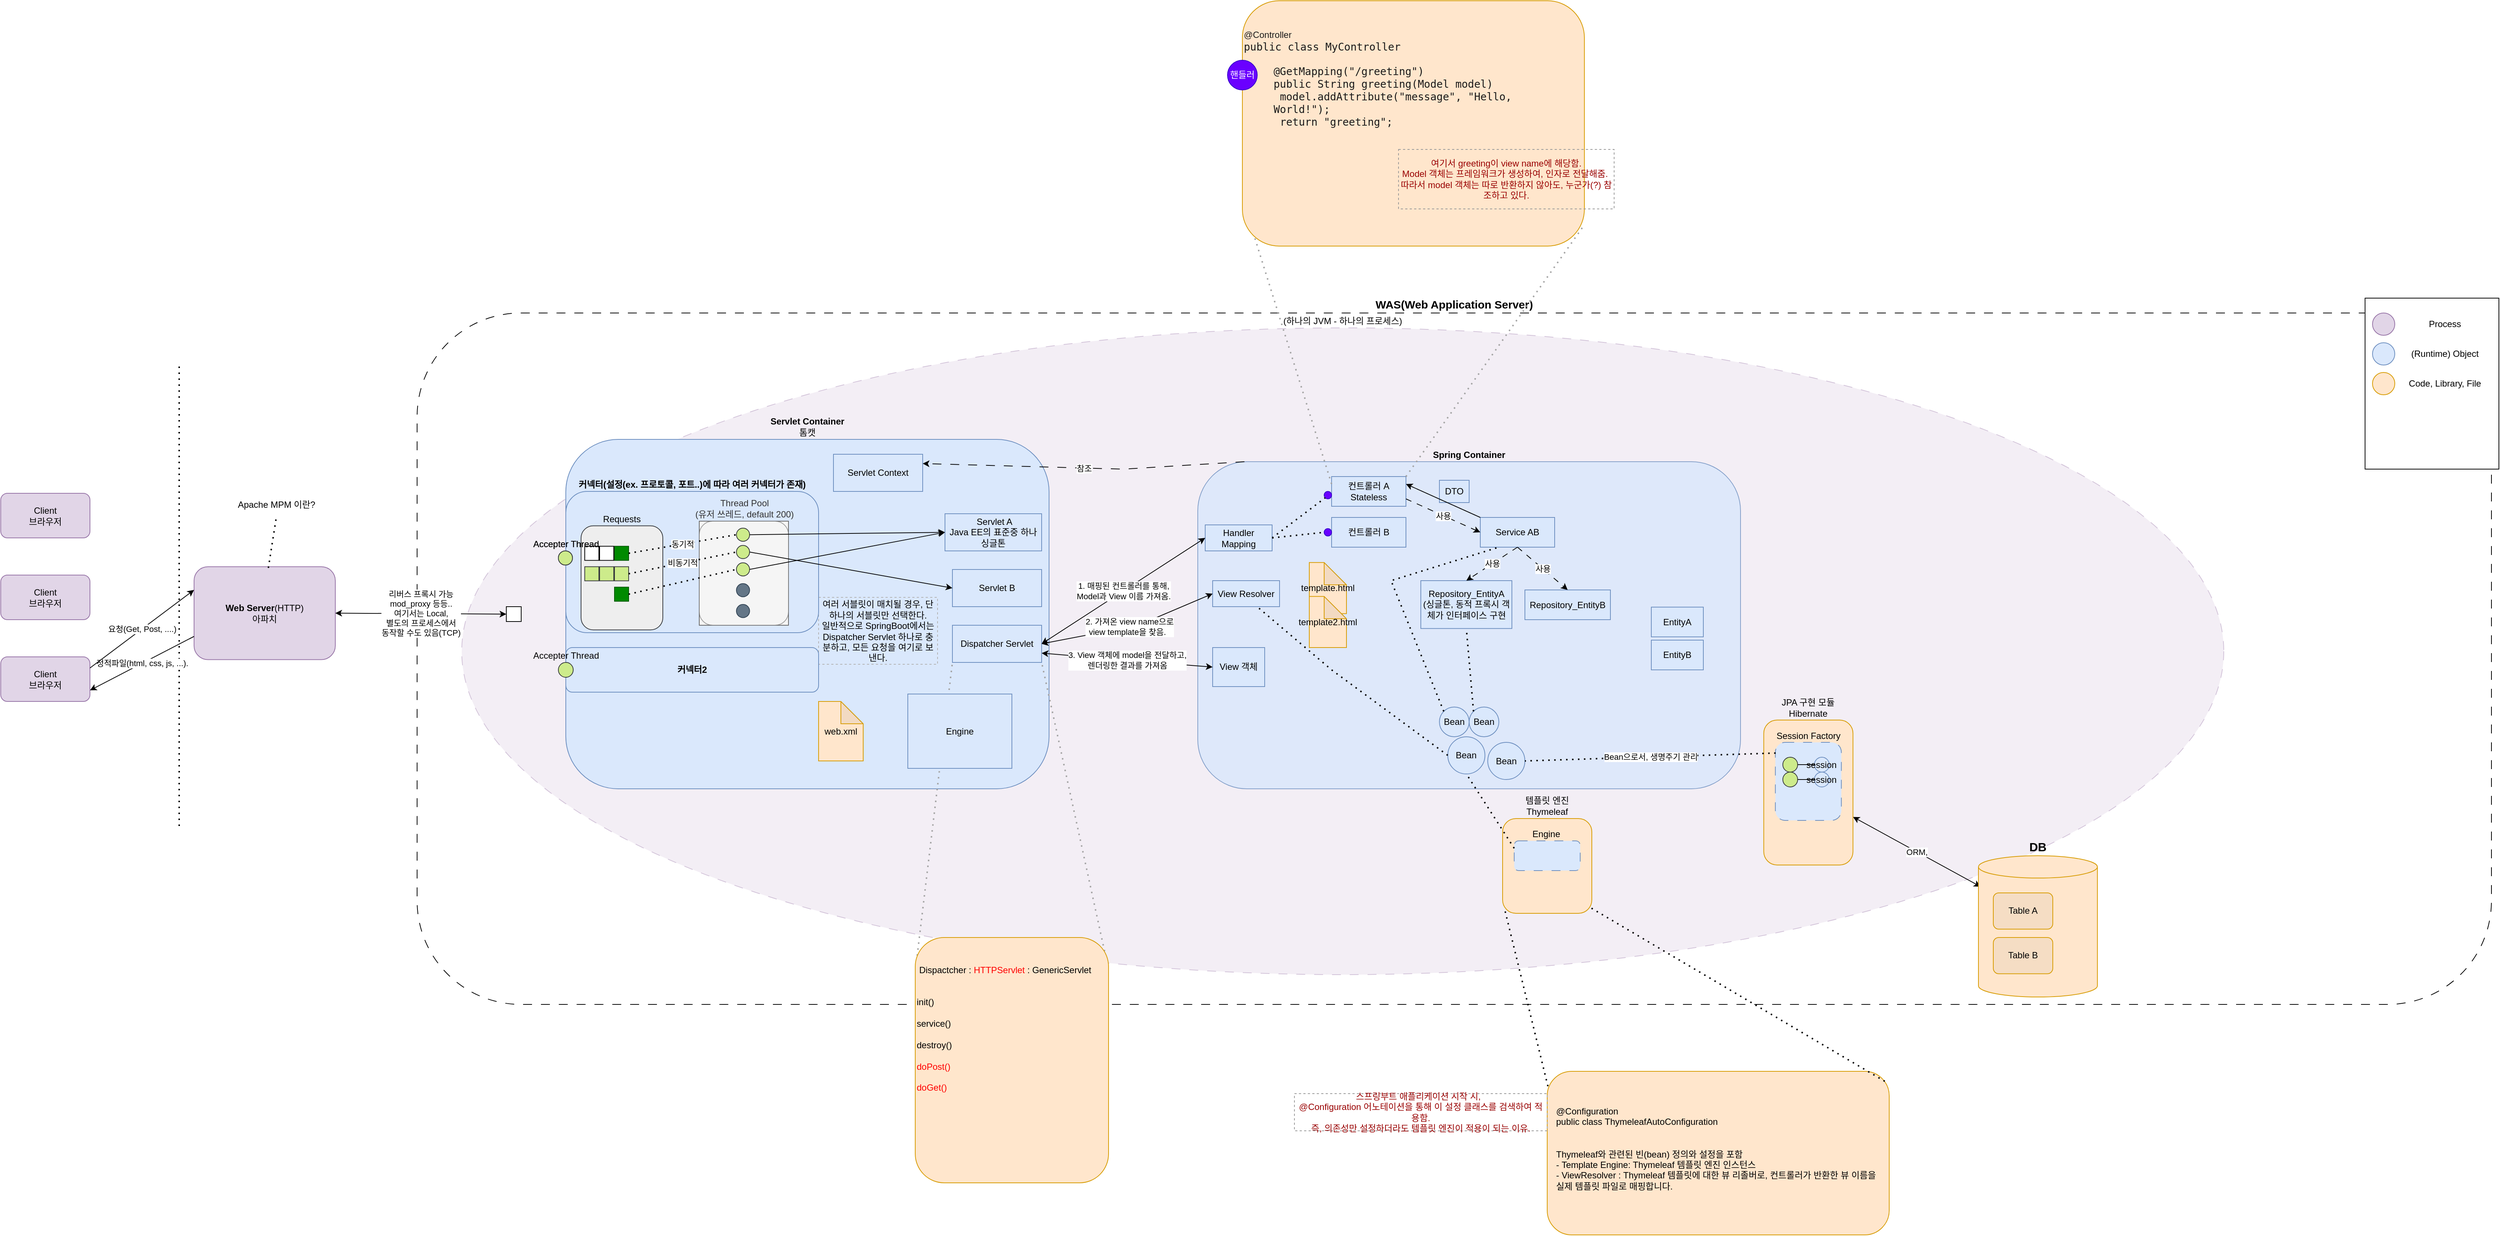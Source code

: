 <mxfile version="21.2.1" type="device">
  <diagram name="페이지-1" id="_ptc0Xfxyd8aRTRUFgxa">
    <mxGraphModel dx="2218" dy="1628" grid="1" gridSize="10" guides="1" tooltips="1" connect="1" arrows="1" fold="1" page="0" pageScale="1" pageWidth="827" pageHeight="1169" math="0" shadow="0">
      <root>
        <mxCell id="0" />
        <mxCell id="1" parent="0" />
        <mxCell id="2o2ikCS96blISOnsaz1u-7" value="WAS(Web Application Server)&lt;br&gt;" style="rounded=1;whiteSpace=wrap;html=1;labelPosition=center;verticalLabelPosition=top;align=center;verticalAlign=bottom;fontStyle=1;fontSize=15;dashed=1;dashPattern=12 12;fillColor=none;movable=0;resizable=0;rotatable=0;deletable=0;editable=0;locked=1;connectable=0;" parent="1" vertex="1">
          <mxGeometry x="80" y="-60" width="2790" height="930" as="geometry" />
        </mxCell>
        <mxCell id="2o2ikCS96blISOnsaz1u-25" value="(하나의 JVM - 하나의 프로세스)" style="ellipse;whiteSpace=wrap;html=1;fillColor=#e1d5e7;strokeColor=#9673a6;dashed=1;dashPattern=12 12;opacity=40;labelPosition=center;verticalLabelPosition=top;align=center;verticalAlign=bottom;movable=1;resizable=1;rotatable=1;deletable=1;editable=1;locked=0;connectable=1;" parent="1" vertex="1">
          <mxGeometry x="140" y="-40" width="2370" height="870" as="geometry" />
        </mxCell>
        <mxCell id="2o2ikCS96blISOnsaz1u-1" value="&lt;b&gt;Web Server&lt;/b&gt;(HTTP)&lt;br&gt;아파치&lt;br&gt;" style="rounded=1;whiteSpace=wrap;html=1;fillColor=#e1d5e7;strokeColor=#9673a6;" parent="1" vertex="1">
          <mxGeometry x="-220" y="281.25" width="190" height="125" as="geometry" />
        </mxCell>
        <mxCell id="2o2ikCS96blISOnsaz1u-2" value="&lt;b&gt;Servlet Container&lt;br&gt;&lt;/b&gt;톰캣" style="rounded=1;whiteSpace=wrap;html=1;verticalAlign=bottom;labelPosition=center;verticalLabelPosition=top;align=center;fillColor=#dae8fc;strokeColor=#6c8ebf;" parent="1" vertex="1">
          <mxGeometry x="280" y="110" width="650" height="470" as="geometry" />
        </mxCell>
        <mxCell id="2o2ikCS96blISOnsaz1u-3" value="Client&lt;br&gt;브라우저" style="rounded=1;whiteSpace=wrap;html=1;fillColor=#e1d5e7;strokeColor=#9673a6;" parent="1" vertex="1">
          <mxGeometry x="-480" y="182.5" width="120" height="60" as="geometry" />
        </mxCell>
        <mxCell id="2o2ikCS96blISOnsaz1u-4" value="Client&lt;br&gt;브라우저" style="rounded=1;whiteSpace=wrap;html=1;fillColor=#e1d5e7;strokeColor=#9673a6;" parent="1" vertex="1">
          <mxGeometry x="-480" y="292.5" width="120" height="60" as="geometry" />
        </mxCell>
        <mxCell id="2o2ikCS96blISOnsaz1u-5" value="Client&lt;br&gt;브라우저" style="rounded=1;whiteSpace=wrap;html=1;fillColor=#e1d5e7;strokeColor=#9673a6;" parent="1" vertex="1">
          <mxGeometry x="-480" y="402.5" width="120" height="60" as="geometry" />
        </mxCell>
        <mxCell id="2o2ikCS96blISOnsaz1u-6" value="" style="endArrow=none;dashed=1;html=1;dashPattern=1 3;strokeWidth=2;rounded=0;" parent="1" edge="1">
          <mxGeometry width="50" height="50" relative="1" as="geometry">
            <mxPoint x="-240" y="630" as="sourcePoint" />
            <mxPoint x="-240" y="10" as="targetPoint" />
          </mxGeometry>
        </mxCell>
        <mxCell id="2o2ikCS96blISOnsaz1u-8" value="리버스 프록시 가능&lt;br&gt;mod_proxy 등등..&lt;br&gt;여기서는 Local, &lt;br&gt;별도의 프로세스에서 &lt;br&gt;동작할 수도 있음(TCP)" style="endArrow=classic;startArrow=classic;html=1;rounded=0;exitX=1;exitY=0.5;exitDx=0;exitDy=0;entryX=0.5;entryY=1;entryDx=0;entryDy=0;" parent="1" source="2o2ikCS96blISOnsaz1u-1" target="0yq-g5GW4wCfp6ru5UPP-42" edge="1">
          <mxGeometry width="50" height="50" relative="1" as="geometry">
            <mxPoint x="400" y="430" as="sourcePoint" />
            <mxPoint x="300" y="210" as="targetPoint" />
          </mxGeometry>
        </mxCell>
        <mxCell id="2o2ikCS96blISOnsaz1u-9" value="&lt;b&gt;Spring Container&lt;/b&gt;&lt;br&gt;" style="rounded=1;whiteSpace=wrap;html=1;verticalAlign=bottom;labelPosition=center;verticalLabelPosition=top;align=center;fillColor=#dae8fc;strokeColor=#6c8ebf;opacity=80;" parent="1" vertex="1">
          <mxGeometry x="1130" y="140" width="730" height="440" as="geometry" />
        </mxCell>
        <mxCell id="2o2ikCS96blISOnsaz1u-10" value="Dispatcher Servlet" style="rounded=0;whiteSpace=wrap;html=1;fillColor=#dae8fc;strokeColor=#6c8ebf;" parent="1" vertex="1">
          <mxGeometry x="800" y="360" width="120" height="50" as="geometry" />
        </mxCell>
        <mxCell id="2o2ikCS96blISOnsaz1u-11" value="Servlet B" style="rounded=0;whiteSpace=wrap;html=1;fillColor=#dae8fc;strokeColor=#6c8ebf;" parent="1" vertex="1">
          <mxGeometry x="800" y="285" width="120" height="50" as="geometry" />
        </mxCell>
        <mxCell id="2o2ikCS96blISOnsaz1u-12" value="&amp;nbsp;Servlet A&lt;br&gt;Java EE의 표준중 하나&lt;br&gt;싱글톤" style="rounded=0;whiteSpace=wrap;html=1;fillColor=#dae8fc;strokeColor=#6c8ebf;" parent="1" vertex="1">
          <mxGeometry x="790" y="210" width="130" height="50" as="geometry" />
        </mxCell>
        <mxCell id="2o2ikCS96blISOnsaz1u-15" value="Servlet Context" style="rounded=0;whiteSpace=wrap;html=1;fillColor=#dae8fc;strokeColor=#6c8ebf;" parent="1" vertex="1">
          <mxGeometry x="640" y="130" width="120" height="50" as="geometry" />
        </mxCell>
        <mxCell id="2o2ikCS96blISOnsaz1u-16" value="참조" style="endArrow=classic;html=1;rounded=0;entryX=1;entryY=0.25;entryDx=0;entryDy=0;dashed=1;dashPattern=12 12;exitX=0.086;exitY=0;exitDx=0;exitDy=0;exitPerimeter=0;" parent="1" source="2o2ikCS96blISOnsaz1u-9" target="2o2ikCS96blISOnsaz1u-15" edge="1">
          <mxGeometry width="50" height="50" relative="1" as="geometry">
            <mxPoint x="960" y="240" as="sourcePoint" />
            <mxPoint x="740" y="360" as="targetPoint" />
            <Array as="points">
              <mxPoint x="1030" y="150" />
            </Array>
          </mxGeometry>
        </mxCell>
        <mxCell id="2o2ikCS96blISOnsaz1u-17" value="web.xml" style="shape=note;whiteSpace=wrap;html=1;backgroundOutline=1;darkOpacity=0.05;fillColor=#ffe6cc;strokeColor=#d79b00;" parent="1" vertex="1">
          <mxGeometry x="620" y="462.5" width="60" height="80" as="geometry" />
        </mxCell>
        <mxCell id="2o2ikCS96blISOnsaz1u-18" value="Handler Mapping" style="rounded=0;whiteSpace=wrap;html=1;fillColor=#dae8fc;strokeColor=#6c8ebf;" parent="1" vertex="1">
          <mxGeometry x="1140" y="225" width="90" height="35" as="geometry" />
        </mxCell>
        <mxCell id="2o2ikCS96blISOnsaz1u-19" value="컨트롤러 A&lt;br&gt;Stateless" style="rounded=0;whiteSpace=wrap;html=1;fillColor=#dae8fc;strokeColor=#6c8ebf;" parent="1" vertex="1">
          <mxGeometry x="1310" y="160" width="100" height="40" as="geometry" />
        </mxCell>
        <mxCell id="2o2ikCS96blISOnsaz1u-20" value="컨트롤러 B" style="rounded=0;whiteSpace=wrap;html=1;fillColor=#dae8fc;strokeColor=#6c8ebf;" parent="1" vertex="1">
          <mxGeometry x="1310" y="215" width="100" height="40" as="geometry" />
        </mxCell>
        <mxCell id="2o2ikCS96blISOnsaz1u-22" value="정적파일(html, css, js, ...)." style="endArrow=classic;html=1;rounded=0;exitX=0;exitY=0.75;exitDx=0;exitDy=0;entryX=1;entryY=0.75;entryDx=0;entryDy=0;" parent="1" source="2o2ikCS96blISOnsaz1u-1" target="2o2ikCS96blISOnsaz1u-5" edge="1">
          <mxGeometry width="50" height="50" relative="1" as="geometry">
            <mxPoint x="190" y="372.5" as="sourcePoint" />
            <mxPoint x="-330" y="442.5" as="targetPoint" />
          </mxGeometry>
        </mxCell>
        <mxCell id="2o2ikCS96blISOnsaz1u-23" value="요청(Get, Post, ....)" style="endArrow=classic;html=1;rounded=0;entryX=0;entryY=0.25;entryDx=0;entryDy=0;exitX=1;exitY=0.25;exitDx=0;exitDy=0;" parent="1" source="2o2ikCS96blISOnsaz1u-5" target="2o2ikCS96blISOnsaz1u-1" edge="1">
          <mxGeometry width="50" height="50" relative="1" as="geometry">
            <mxPoint x="120" y="342.5" as="sourcePoint" />
            <mxPoint x="170" y="292.5" as="targetPoint" />
          </mxGeometry>
        </mxCell>
        <mxCell id="2o2ikCS96blISOnsaz1u-30" value="ORM," style="endArrow=classic;startArrow=classic;html=1;rounded=0;entryX=0.018;entryY=0.219;entryDx=0;entryDy=0;entryPerimeter=0;" parent="1" source="2o2ikCS96blISOnsaz1u-26" target="2o2ikCS96blISOnsaz1u-24" edge="1">
          <mxGeometry width="50" height="50" relative="1" as="geometry">
            <mxPoint x="1320" y="390" as="sourcePoint" />
            <mxPoint x="1370" y="340" as="targetPoint" />
          </mxGeometry>
        </mxCell>
        <mxCell id="0yq-g5GW4wCfp6ru5UPP-12" value="" style="group" parent="1" vertex="1" connectable="0">
          <mxGeometry x="2700" y="-80" width="180" height="230" as="geometry" />
        </mxCell>
        <mxCell id="0yq-g5GW4wCfp6ru5UPP-1" value="" style="rounded=0;whiteSpace=wrap;html=1;" parent="0yq-g5GW4wCfp6ru5UPP-12" vertex="1">
          <mxGeometry width="180" height="230" as="geometry" />
        </mxCell>
        <mxCell id="0yq-g5GW4wCfp6ru5UPP-4" value="" style="group" parent="0yq-g5GW4wCfp6ru5UPP-12" vertex="1" connectable="0">
          <mxGeometry x="10" y="20" width="160" height="30" as="geometry" />
        </mxCell>
        <mxCell id="0yq-g5GW4wCfp6ru5UPP-2" value="" style="ellipse;whiteSpace=wrap;html=1;aspect=fixed;fillColor=#e1d5e7;strokeColor=#9673a6;" parent="0yq-g5GW4wCfp6ru5UPP-4" vertex="1">
          <mxGeometry width="30" height="30" as="geometry" />
        </mxCell>
        <mxCell id="0yq-g5GW4wCfp6ru5UPP-3" value="Process" style="text;html=1;strokeColor=none;fillColor=none;align=center;verticalAlign=middle;whiteSpace=wrap;rounded=0;" parent="0yq-g5GW4wCfp6ru5UPP-4" vertex="1">
          <mxGeometry x="35" width="125" height="30" as="geometry" />
        </mxCell>
        <mxCell id="0yq-g5GW4wCfp6ru5UPP-5" value="" style="group" parent="0yq-g5GW4wCfp6ru5UPP-12" vertex="1" connectable="0">
          <mxGeometry x="10" y="60" width="160" height="30" as="geometry" />
        </mxCell>
        <mxCell id="0yq-g5GW4wCfp6ru5UPP-6" value="" style="ellipse;whiteSpace=wrap;html=1;aspect=fixed;fillColor=#dae8fc;strokeColor=#6c8ebf;" parent="0yq-g5GW4wCfp6ru5UPP-5" vertex="1">
          <mxGeometry width="30" height="30" as="geometry" />
        </mxCell>
        <mxCell id="0yq-g5GW4wCfp6ru5UPP-7" value="(Runtime) Object" style="text;html=1;strokeColor=none;fillColor=none;align=center;verticalAlign=middle;whiteSpace=wrap;rounded=0;" parent="0yq-g5GW4wCfp6ru5UPP-5" vertex="1">
          <mxGeometry x="35" width="125" height="30" as="geometry" />
        </mxCell>
        <mxCell id="0yq-g5GW4wCfp6ru5UPP-9" value="" style="group" parent="0yq-g5GW4wCfp6ru5UPP-12" vertex="1" connectable="0">
          <mxGeometry x="10" y="100" width="160" height="30" as="geometry" />
        </mxCell>
        <mxCell id="0yq-g5GW4wCfp6ru5UPP-10" value="" style="ellipse;whiteSpace=wrap;html=1;aspect=fixed;fillColor=#ffe6cc;strokeColor=#d79b00;" parent="0yq-g5GW4wCfp6ru5UPP-9" vertex="1">
          <mxGeometry width="30" height="30" as="geometry" />
        </mxCell>
        <mxCell id="0yq-g5GW4wCfp6ru5UPP-11" value="Code, Library, File" style="text;html=1;strokeColor=none;fillColor=none;align=center;verticalAlign=middle;whiteSpace=wrap;rounded=0;" parent="0yq-g5GW4wCfp6ru5UPP-9" vertex="1">
          <mxGeometry x="35" width="125" height="30" as="geometry" />
        </mxCell>
        <mxCell id="0yq-g5GW4wCfp6ru5UPP-13" value="Bean" style="ellipse;whiteSpace=wrap;html=1;aspect=fixed;fillColor=#dae8fc;strokeColor=#6c8ebf;" parent="1" vertex="1">
          <mxGeometry x="1520" y="517.5" width="50" height="50" as="geometry" />
        </mxCell>
        <mxCell id="0yq-g5GW4wCfp6ru5UPP-20" value="" style="group" parent="1" vertex="1" connectable="0">
          <mxGeometry x="1900" y="560" width="111.25" height="122.5" as="geometry" />
        </mxCell>
        <mxCell id="0yq-g5GW4wCfp6ru5UPP-16" value="" style="ellipse;whiteSpace=wrap;html=1;aspect=fixed;fillColor=#cdeb8b;strokeColor=#36393d;" parent="0yq-g5GW4wCfp6ru5UPP-20" vertex="1">
          <mxGeometry width="20" height="20" as="geometry" />
        </mxCell>
        <mxCell id="0yq-g5GW4wCfp6ru5UPP-17" value="session" style="ellipse;whiteSpace=wrap;html=1;aspect=fixed;fillColor=#dae8fc;strokeColor=#6c8ebf;" parent="0yq-g5GW4wCfp6ru5UPP-20" vertex="1">
          <mxGeometry x="42.5" width="20" height="20" as="geometry" />
        </mxCell>
        <mxCell id="0yq-g5GW4wCfp6ru5UPP-19" value="" style="endArrow=none;html=1;rounded=0;entryX=0;entryY=0.5;entryDx=0;entryDy=0;exitX=1;exitY=0.5;exitDx=0;exitDy=0;" parent="0yq-g5GW4wCfp6ru5UPP-20" source="0yq-g5GW4wCfp6ru5UPP-16" target="0yq-g5GW4wCfp6ru5UPP-17" edge="1">
          <mxGeometry width="50" height="50" relative="1" as="geometry">
            <mxPoint x="-318.75" y="90" as="sourcePoint" />
            <mxPoint x="-268.75" y="40" as="targetPoint" />
          </mxGeometry>
        </mxCell>
        <mxCell id="2o2ikCS96blISOnsaz1u-26" value="JPA 구현 모듈&lt;br&gt;Hibernate" style="rounded=1;whiteSpace=wrap;html=1;fillColor=#ffe6cc;strokeColor=#d79b00;labelPosition=center;verticalLabelPosition=top;align=center;verticalAlign=bottom;" parent="0yq-g5GW4wCfp6ru5UPP-20" vertex="1">
          <mxGeometry x="-8.75" y="-72.5" width="120" height="195" as="geometry" />
        </mxCell>
        <mxCell id="0yq-g5GW4wCfp6ru5UPP-31" value="" style="group" parent="0yq-g5GW4wCfp6ru5UPP-20" vertex="1" connectable="0">
          <mxGeometry x="6.87" y="-42.5" width="88.75" height="105" as="geometry" />
        </mxCell>
        <mxCell id="0yq-g5GW4wCfp6ru5UPP-29" value="Session Factory" style="rounded=1;whiteSpace=wrap;html=1;fillColor=#dae8fc;strokeColor=#6c8ebf;dashed=1;dashPattern=12 12;labelPosition=center;verticalLabelPosition=top;align=center;verticalAlign=bottom;" parent="0yq-g5GW4wCfp6ru5UPP-31" vertex="1">
          <mxGeometry width="88.75" height="105" as="geometry" />
        </mxCell>
        <mxCell id="0yq-g5GW4wCfp6ru5UPP-21" value="" style="group" parent="0yq-g5GW4wCfp6ru5UPP-31" vertex="1" connectable="0">
          <mxGeometry x="10.0" y="20" width="62.5" height="20" as="geometry" />
        </mxCell>
        <mxCell id="0yq-g5GW4wCfp6ru5UPP-22" value="" style="ellipse;whiteSpace=wrap;html=1;aspect=fixed;fillColor=#cdeb8b;strokeColor=#36393d;" parent="0yq-g5GW4wCfp6ru5UPP-21" vertex="1">
          <mxGeometry width="20" height="20" as="geometry" />
        </mxCell>
        <mxCell id="0yq-g5GW4wCfp6ru5UPP-23" value="session" style="ellipse;whiteSpace=wrap;html=1;aspect=fixed;fillColor=#dae8fc;strokeColor=#6c8ebf;" parent="0yq-g5GW4wCfp6ru5UPP-21" vertex="1">
          <mxGeometry x="42.5" width="20" height="20" as="geometry" />
        </mxCell>
        <mxCell id="0yq-g5GW4wCfp6ru5UPP-24" value="" style="endArrow=none;html=1;rounded=0;entryX=0;entryY=0.5;entryDx=0;entryDy=0;exitX=1;exitY=0.5;exitDx=0;exitDy=0;" parent="0yq-g5GW4wCfp6ru5UPP-21" source="0yq-g5GW4wCfp6ru5UPP-22" target="0yq-g5GW4wCfp6ru5UPP-23" edge="1">
          <mxGeometry width="50" height="50" relative="1" as="geometry">
            <mxPoint x="-318.75" y="90" as="sourcePoint" />
            <mxPoint x="-268.75" y="40" as="targetPoint" />
          </mxGeometry>
        </mxCell>
        <mxCell id="0yq-g5GW4wCfp6ru5UPP-25" value="" style="group" parent="0yq-g5GW4wCfp6ru5UPP-31" vertex="1" connectable="0">
          <mxGeometry x="10.0" y="40" width="62.5" height="20" as="geometry" />
        </mxCell>
        <mxCell id="0yq-g5GW4wCfp6ru5UPP-26" value="" style="ellipse;whiteSpace=wrap;html=1;aspect=fixed;fillColor=#cdeb8b;strokeColor=#36393d;" parent="0yq-g5GW4wCfp6ru5UPP-25" vertex="1">
          <mxGeometry width="20" height="20" as="geometry" />
        </mxCell>
        <mxCell id="0yq-g5GW4wCfp6ru5UPP-27" value="session" style="ellipse;whiteSpace=wrap;html=1;aspect=fixed;fillColor=#dae8fc;strokeColor=#6c8ebf;" parent="0yq-g5GW4wCfp6ru5UPP-25" vertex="1">
          <mxGeometry x="42.5" width="20" height="20" as="geometry" />
        </mxCell>
        <mxCell id="0yq-g5GW4wCfp6ru5UPP-28" value="" style="endArrow=none;html=1;rounded=0;entryX=0;entryY=0.5;entryDx=0;entryDy=0;exitX=1;exitY=0.5;exitDx=0;exitDy=0;" parent="0yq-g5GW4wCfp6ru5UPP-25" source="0yq-g5GW4wCfp6ru5UPP-26" target="0yq-g5GW4wCfp6ru5UPP-27" edge="1">
          <mxGeometry width="50" height="50" relative="1" as="geometry">
            <mxPoint x="-318.75" y="90" as="sourcePoint" />
            <mxPoint x="-268.75" y="40" as="targetPoint" />
          </mxGeometry>
        </mxCell>
        <mxCell id="0yq-g5GW4wCfp6ru5UPP-14" value="Bean으로서, 생명주기 관리" style="endArrow=none;dashed=1;html=1;dashPattern=1 3;strokeWidth=2;rounded=0;entryX=1;entryY=0.5;entryDx=0;entryDy=0;exitX=0.004;exitY=0.137;exitDx=0;exitDy=0;exitPerimeter=0;" parent="1" source="0yq-g5GW4wCfp6ru5UPP-29" target="0yq-g5GW4wCfp6ru5UPP-13" edge="1">
          <mxGeometry width="50" height="50" relative="1" as="geometry">
            <mxPoint x="1630" y="780" as="sourcePoint" />
            <mxPoint x="1390" y="340" as="targetPoint" />
          </mxGeometry>
        </mxCell>
        <mxCell id="0yq-g5GW4wCfp6ru5UPP-32" value="여러 서블릿이 매치될 경우, 단 하나의 서블릿만 선택한다.&lt;br&gt;일반적으로 SpringBoot에서는 Dispatcher Servlet 하나로 충분하고, 모든 요청을 여기로 보낸다." style="text;html=1;strokeColor=#B3B3B3;fillColor=none;align=center;verticalAlign=middle;whiteSpace=wrap;rounded=0;dashed=1;" parent="1" vertex="1">
          <mxGeometry x="620" y="322.5" width="160" height="90" as="geometry" />
        </mxCell>
        <mxCell id="0yq-g5GW4wCfp6ru5UPP-34" value="" style="endArrow=none;dashed=1;html=1;dashPattern=1 3;strokeWidth=2;rounded=0;entryX=0;entryY=1;entryDx=0;entryDy=0;exitX=0.01;exitY=0.074;exitDx=0;exitDy=0;exitPerimeter=0;strokeColor=#A3A3A3;" parent="1" source="0yq-g5GW4wCfp6ru5UPP-33" target="2o2ikCS96blISOnsaz1u-10" edge="1">
          <mxGeometry width="50" height="50" relative="1" as="geometry">
            <mxPoint x="830" y="730" as="sourcePoint" />
            <mxPoint x="880" y="680" as="targetPoint" />
          </mxGeometry>
        </mxCell>
        <mxCell id="0yq-g5GW4wCfp6ru5UPP-35" value="" style="endArrow=none;dashed=1;html=1;dashPattern=1 3;strokeWidth=2;rounded=0;entryX=1;entryY=1;entryDx=0;entryDy=0;exitX=0.986;exitY=0.08;exitDx=0;exitDy=0;exitPerimeter=0;strokeColor=#A3A3A3;" parent="1" source="0yq-g5GW4wCfp6ru5UPP-33" target="2o2ikCS96blISOnsaz1u-10" edge="1">
          <mxGeometry width="50" height="50" relative="1" as="geometry">
            <mxPoint x="767" y="786" as="sourcePoint" />
            <mxPoint x="810" y="420" as="targetPoint" />
          </mxGeometry>
        </mxCell>
        <mxCell id="0yq-g5GW4wCfp6ru5UPP-37" value="" style="group" parent="1" vertex="1" connectable="0">
          <mxGeometry x="750" y="780" width="260" height="330" as="geometry" />
        </mxCell>
        <mxCell id="0yq-g5GW4wCfp6ru5UPP-33" value="" style="rounded=1;whiteSpace=wrap;html=1;fillColor=#ffe6cc;strokeColor=#d79b00;" parent="0yq-g5GW4wCfp6ru5UPP-37" vertex="1">
          <mxGeometry width="260" height="330" as="geometry" />
        </mxCell>
        <mxCell id="0yq-g5GW4wCfp6ru5UPP-36" value="&amp;nbsp;Dispactcher : &lt;font color=&quot;#ff0000&quot;&gt;HTTPServlet &lt;/font&gt;:&amp;nbsp;GenericServlet&lt;br&gt;&amp;nbsp;&lt;br&gt;&lt;br&gt;init()&lt;br&gt;&lt;br&gt;service()&lt;br&gt;&lt;br&gt;destroy()&lt;br&gt;&lt;br&gt;&lt;font color=&quot;#ff0000&quot;&gt;doPost()&lt;br&gt;&lt;br&gt;doGet()&lt;/font&gt;" style="text;html=1;strokeColor=none;fillColor=none;align=left;verticalAlign=top;whiteSpace=wrap;rounded=0;" parent="0yq-g5GW4wCfp6ru5UPP-37" vertex="1">
          <mxGeometry y="30" width="260" height="260" as="geometry" />
        </mxCell>
        <mxCell id="0yq-g5GW4wCfp6ru5UPP-39" value="Apache MPM 이란?" style="text;html=1;strokeColor=none;fillColor=none;align=center;verticalAlign=middle;whiteSpace=wrap;rounded=0;" parent="1" vertex="1">
          <mxGeometry x="-169" y="182.5" width="120" height="30" as="geometry" />
        </mxCell>
        <mxCell id="0yq-g5GW4wCfp6ru5UPP-40" value="" style="endArrow=none;dashed=1;html=1;dashPattern=1 3;strokeWidth=2;rounded=0;entryX=0.5;entryY=1;entryDx=0;entryDy=0;exitX=0.526;exitY=0.013;exitDx=0;exitDy=0;exitPerimeter=0;" parent="1" source="2o2ikCS96blISOnsaz1u-1" target="0yq-g5GW4wCfp6ru5UPP-39" edge="1">
          <mxGeometry width="50" height="50" relative="1" as="geometry">
            <mxPoint x="450" y="422.5" as="sourcePoint" />
            <mxPoint x="500" y="372.5" as="targetPoint" />
          </mxGeometry>
        </mxCell>
        <mxCell id="0yq-g5GW4wCfp6ru5UPP-42" value="" style="whiteSpace=wrap;html=1;aspect=fixed;direction=south;" parent="1" vertex="1">
          <mxGeometry x="200" y="335" width="20" height="20" as="geometry" />
        </mxCell>
        <mxCell id="0yq-g5GW4wCfp6ru5UPP-43" value="Engine" style="rounded=0;whiteSpace=wrap;html=1;fillColor=#dae8fc;strokeColor=#6c8ebf;" parent="1" vertex="1">
          <mxGeometry x="740" y="452.5" width="140" height="100" as="geometry" />
        </mxCell>
        <mxCell id="0yq-g5GW4wCfp6ru5UPP-48" value="" style="group" parent="1" vertex="1" connectable="0">
          <mxGeometry x="260" y="190" width="360" height="190" as="geometry" />
        </mxCell>
        <mxCell id="0yq-g5GW4wCfp6ru5UPP-47" value="커넥터(설정(ex. 프로토콜, 포트..)에 따라 여러 커넥터가 존재)" style="rounded=1;whiteSpace=wrap;html=1;labelPosition=center;verticalLabelPosition=top;align=center;verticalAlign=bottom;fillColor=#dae8fc;strokeColor=#6c8ebf;fontStyle=1" parent="0yq-g5GW4wCfp6ru5UPP-48" vertex="1">
          <mxGeometry x="20" y="-10.0" width="340" height="190" as="geometry" />
        </mxCell>
        <mxCell id="2o2ikCS96blISOnsaz1u-50" value="Requests&#xa;" style="group" parent="0yq-g5GW4wCfp6ru5UPP-48" vertex="1" connectable="0">
          <mxGeometry x="40.5" y="33.75" width="110" height="142.5" as="geometry" />
        </mxCell>
        <mxCell id="2o2ikCS96blISOnsaz1u-60" value="Requests" style="group;labelPosition=center;verticalLabelPosition=top;align=center;verticalAlign=bottom;" parent="2o2ikCS96blISOnsaz1u-50" vertex="1" connectable="0">
          <mxGeometry y="2.5" width="110" height="140.0" as="geometry" />
        </mxCell>
        <mxCell id="2o2ikCS96blISOnsaz1u-49" value="" style="rounded=1;whiteSpace=wrap;html=1;fillColor=#eeeeee;strokeColor=#36393d;labelPosition=center;verticalLabelPosition=top;align=center;verticalAlign=bottom;" parent="2o2ikCS96blISOnsaz1u-60" vertex="1">
          <mxGeometry width="110" height="140.0" as="geometry" />
        </mxCell>
        <mxCell id="2o2ikCS96blISOnsaz1u-43" value="" style="whiteSpace=wrap;html=1;aspect=fixed;" parent="2o2ikCS96blISOnsaz1u-60" vertex="1">
          <mxGeometry x="5" y="27.5" width="19" height="19" as="geometry" />
        </mxCell>
        <mxCell id="2o2ikCS96blISOnsaz1u-44" value="" style="whiteSpace=wrap;html=1;aspect=fixed;" parent="2o2ikCS96blISOnsaz1u-60" vertex="1">
          <mxGeometry x="25" y="27.5" width="19" height="19" as="geometry" />
        </mxCell>
        <mxCell id="2o2ikCS96blISOnsaz1u-45" value="" style="whiteSpace=wrap;html=1;aspect=fixed;fillColor=#008a00;strokeColor=#005700;fontColor=#ffffff;" parent="2o2ikCS96blISOnsaz1u-60" vertex="1">
          <mxGeometry x="45" y="27.5" width="19" height="19" as="geometry" />
        </mxCell>
        <mxCell id="2o2ikCS96blISOnsaz1u-46" value="" style="whiteSpace=wrap;html=1;aspect=fixed;fillColor=#cdeb8b;strokeColor=#36393d;" parent="2o2ikCS96blISOnsaz1u-60" vertex="1">
          <mxGeometry x="45" y="55.0" width="19" height="19" as="geometry" />
        </mxCell>
        <mxCell id="2o2ikCS96blISOnsaz1u-47" value="" style="whiteSpace=wrap;html=1;aspect=fixed;fillColor=#008a00;strokeColor=#005700;fontColor=#ffffff;" parent="2o2ikCS96blISOnsaz1u-60" vertex="1">
          <mxGeometry x="45" y="82.5" width="19" height="19" as="geometry" />
        </mxCell>
        <mxCell id="2o2ikCS96blISOnsaz1u-58" value="" style="whiteSpace=wrap;html=1;aspect=fixed;fillColor=#cdeb8b;strokeColor=#36393d;" parent="2o2ikCS96blISOnsaz1u-60" vertex="1">
          <mxGeometry x="5" y="55.0" width="19" height="19" as="geometry" />
        </mxCell>
        <mxCell id="2o2ikCS96blISOnsaz1u-59" value="" style="whiteSpace=wrap;html=1;aspect=fixed;fillColor=#cdeb8b;strokeColor=#36393d;" parent="2o2ikCS96blISOnsaz1u-60" vertex="1">
          <mxGeometry x="25" y="55.0" width="19" height="19" as="geometry" />
        </mxCell>
        <mxCell id="2o2ikCS96blISOnsaz1u-39" value="" style="group;fillColor=#f5f5f5;fontColor=#333333;strokeColor=#666666;" parent="0yq-g5GW4wCfp6ru5UPP-48" vertex="1" connectable="0">
          <mxGeometry x="199.5" y="30" width="120" height="140" as="geometry" />
        </mxCell>
        <mxCell id="2o2ikCS96blISOnsaz1u-32" value="Thread Pool&lt;br&gt;(유저 쓰레드, default 200)" style="rounded=1;html=1;labelPosition=center;verticalLabelPosition=top;align=center;verticalAlign=bottom;fillColor=#f5f5f5;strokeColor=#666666;opacity=60;fontColor=#333333;" parent="2o2ikCS96blISOnsaz1u-39" vertex="1">
          <mxGeometry width="120" height="140" as="geometry" />
        </mxCell>
        <mxCell id="2o2ikCS96blISOnsaz1u-33" value="" style="ellipse;whiteSpace=wrap;html=1;aspect=fixed;fillColor=#cdeb8b;strokeColor=#36393d;" parent="2o2ikCS96blISOnsaz1u-39" vertex="1">
          <mxGeometry x="50" y="9.333" width="17.733" height="17.733" as="geometry" />
        </mxCell>
        <mxCell id="2o2ikCS96blISOnsaz1u-34" value="" style="ellipse;whiteSpace=wrap;html=1;aspect=fixed;fillColor=#cdeb8b;strokeColor=#36393d;" parent="2o2ikCS96blISOnsaz1u-39" vertex="1">
          <mxGeometry x="50" y="32.667" width="17.733" height="17.733" as="geometry" />
        </mxCell>
        <mxCell id="2o2ikCS96blISOnsaz1u-35" value="" style="ellipse;whiteSpace=wrap;html=1;aspect=fixed;fillColor=#cdeb8b;strokeColor=#36393d;" parent="2o2ikCS96blISOnsaz1u-39" vertex="1">
          <mxGeometry x="50" y="56" width="17.733" height="17.733" as="geometry" />
        </mxCell>
        <mxCell id="2o2ikCS96blISOnsaz1u-37" value="" style="ellipse;whiteSpace=wrap;html=1;aspect=fixed;fillColor=#647687;strokeColor=#314354;fontColor=#ffffff;" parent="2o2ikCS96blISOnsaz1u-39" vertex="1">
          <mxGeometry x="50" y="84" width="17.733" height="17.733" as="geometry" />
        </mxCell>
        <mxCell id="2o2ikCS96blISOnsaz1u-38" value="" style="ellipse;whiteSpace=wrap;html=1;aspect=fixed;fillColor=#647687;strokeColor=#314354;fontColor=#ffffff;" parent="2o2ikCS96blISOnsaz1u-39" vertex="1">
          <mxGeometry x="50" y="112" width="17.733" height="17.733" as="geometry" />
        </mxCell>
        <mxCell id="2o2ikCS96blISOnsaz1u-57" value="동기적" style="endArrow=none;dashed=1;html=1;dashPattern=1 3;strokeWidth=2;rounded=0;entryX=0;entryY=0.5;entryDx=0;entryDy=0;exitX=1;exitY=0.5;exitDx=0;exitDy=0;" parent="0yq-g5GW4wCfp6ru5UPP-48" source="2o2ikCS96blISOnsaz1u-45" target="2o2ikCS96blISOnsaz1u-33" edge="1">
          <mxGeometry width="50" height="50" relative="1" as="geometry">
            <mxPoint x="540" y="370.0" as="sourcePoint" />
            <mxPoint x="680" y="370.0" as="targetPoint" />
          </mxGeometry>
        </mxCell>
        <mxCell id="2o2ikCS96blISOnsaz1u-56" value="비동기적" style="endArrow=none;dashed=1;html=1;dashPattern=1 3;strokeWidth=2;rounded=0;entryX=0;entryY=0.5;entryDx=0;entryDy=0;exitX=1;exitY=0.5;exitDx=0;exitDy=0;" parent="0yq-g5GW4wCfp6ru5UPP-48" source="2o2ikCS96blISOnsaz1u-46" target="2o2ikCS96blISOnsaz1u-34" edge="1">
          <mxGeometry width="50" height="50" relative="1" as="geometry">
            <mxPoint x="530" y="360.0" as="sourcePoint" />
            <mxPoint x="670" y="360.0" as="targetPoint" />
          </mxGeometry>
        </mxCell>
        <mxCell id="2o2ikCS96blISOnsaz1u-55" value="" style="endArrow=none;dashed=1;html=1;dashPattern=1 3;strokeWidth=2;rounded=0;entryX=0;entryY=0.5;entryDx=0;entryDy=0;exitX=1;exitY=0.5;exitDx=0;exitDy=0;" parent="0yq-g5GW4wCfp6ru5UPP-48" source="2o2ikCS96blISOnsaz1u-47" target="2o2ikCS96blISOnsaz1u-35" edge="1">
          <mxGeometry width="50" height="50" relative="1" as="geometry">
            <mxPoint x="610" y="430.0" as="sourcePoint" />
            <mxPoint x="660" y="380" as="targetPoint" />
          </mxGeometry>
        </mxCell>
        <mxCell id="0yq-g5GW4wCfp6ru5UPP-51" value="Accepter Thread" style="ellipse;html=1;aspect=fixed;fillColor=#cdeb8b;strokeColor=#36393d;verticalAlign=bottom;labelPosition=center;verticalLabelPosition=top;align=center;" parent="0yq-g5GW4wCfp6ru5UPP-48" vertex="1">
          <mxGeometry x="10" y="70.0" width="19" height="19" as="geometry" />
        </mxCell>
        <mxCell id="0yq-g5GW4wCfp6ru5UPP-54" value="Accepter Thread" style="ellipse;html=1;aspect=fixed;fillColor=#cdeb8b;strokeColor=#36393d;verticalAlign=bottom;labelPosition=center;verticalLabelPosition=top;align=center;" parent="0yq-g5GW4wCfp6ru5UPP-48" vertex="1">
          <mxGeometry x="10" y="70.0" width="19" height="19" as="geometry" />
        </mxCell>
        <mxCell id="2o2ikCS96blISOnsaz1u-40" value="" style="endArrow=classic;html=1;rounded=0;entryX=0;entryY=0.5;entryDx=0;entryDy=0;exitX=1;exitY=0.5;exitDx=0;exitDy=0;" parent="1" source="2o2ikCS96blISOnsaz1u-33" target="2o2ikCS96blISOnsaz1u-12" edge="1">
          <mxGeometry width="50" height="50" relative="1" as="geometry">
            <mxPoint x="670" y="400" as="sourcePoint" />
            <mxPoint x="720" y="350" as="targetPoint" />
          </mxGeometry>
        </mxCell>
        <mxCell id="2o2ikCS96blISOnsaz1u-41" value="" style="endArrow=classic;html=1;rounded=0;entryX=0;entryY=0.5;entryDx=0;entryDy=0;exitX=1;exitY=0.5;exitDx=0;exitDy=0;" parent="1" source="2o2ikCS96blISOnsaz1u-34" target="2o2ikCS96blISOnsaz1u-11" edge="1">
          <mxGeometry width="50" height="50" relative="1" as="geometry">
            <mxPoint x="690" y="310" as="sourcePoint" />
            <mxPoint x="800" y="245" as="targetPoint" />
          </mxGeometry>
        </mxCell>
        <mxCell id="2o2ikCS96blISOnsaz1u-42" value="" style="endArrow=classic;html=1;rounded=0;entryX=0;entryY=0.5;entryDx=0;entryDy=0;exitX=1;exitY=0.5;exitDx=0;exitDy=0;" parent="1" source="2o2ikCS96blISOnsaz1u-35" target="2o2ikCS96blISOnsaz1u-12" edge="1">
          <mxGeometry width="50" height="50" relative="1" as="geometry">
            <mxPoint x="700" y="320" as="sourcePoint" />
            <mxPoint x="810" y="255" as="targetPoint" />
          </mxGeometry>
        </mxCell>
        <mxCell id="0yq-g5GW4wCfp6ru5UPP-53" value="" style="group" parent="1" vertex="1" connectable="0">
          <mxGeometry x="270" y="390" width="350" height="60" as="geometry" />
        </mxCell>
        <mxCell id="0yq-g5GW4wCfp6ru5UPP-49" value="커넥터2" style="rounded=1;whiteSpace=wrap;html=1;fillColor=#dae8fc;strokeColor=#6c8ebf;fontStyle=1" parent="0yq-g5GW4wCfp6ru5UPP-53" vertex="1">
          <mxGeometry x="10" width="340" height="60" as="geometry" />
        </mxCell>
        <mxCell id="0yq-g5GW4wCfp6ru5UPP-52" value="Accepter Thread" style="ellipse;html=1;aspect=fixed;fillColor=#cdeb8b;strokeColor=#36393d;verticalAlign=bottom;labelPosition=center;verticalLabelPosition=top;align=center;" parent="0yq-g5GW4wCfp6ru5UPP-53" vertex="1">
          <mxGeometry y="20" width="20" height="20" as="geometry" />
        </mxCell>
        <mxCell id="0yq-g5GW4wCfp6ru5UPP-58" value="1. 매핑된 컨트롤러를 통해, &lt;br&gt;Model과 View 이름 가져옴." style="endArrow=classic;startArrow=classic;html=1;rounded=0;entryX=0;entryY=0.5;entryDx=0;entryDy=0;exitX=1;exitY=0.5;exitDx=0;exitDy=0;" parent="1" source="2o2ikCS96blISOnsaz1u-10" target="2o2ikCS96blISOnsaz1u-18" edge="1">
          <mxGeometry width="50" height="50" relative="1" as="geometry">
            <mxPoint x="1260" y="470" as="sourcePoint" />
            <mxPoint x="1310" y="420" as="targetPoint" />
          </mxGeometry>
        </mxCell>
        <mxCell id="0yq-g5GW4wCfp6ru5UPP-59" value="" style="ellipse;whiteSpace=wrap;html=1;aspect=fixed;fillColor=#6a00ff;fontColor=#ffffff;strokeColor=#3700CC;" parent="1" vertex="1">
          <mxGeometry x="1300" y="180" width="10" height="10" as="geometry" />
        </mxCell>
        <mxCell id="0yq-g5GW4wCfp6ru5UPP-60" value="" style="ellipse;whiteSpace=wrap;html=1;aspect=fixed;fillColor=#6a00ff;fontColor=#ffffff;strokeColor=#3700CC;" parent="1" vertex="1">
          <mxGeometry x="1300" y="230" width="10" height="10" as="geometry" />
        </mxCell>
        <mxCell id="0yq-g5GW4wCfp6ru5UPP-61" value="" style="endArrow=none;dashed=1;html=1;dashPattern=1 3;strokeWidth=2;rounded=0;entryX=0;entryY=0.5;entryDx=0;entryDy=0;exitX=1;exitY=0.5;exitDx=0;exitDy=0;" parent="1" source="2o2ikCS96blISOnsaz1u-18" target="0yq-g5GW4wCfp6ru5UPP-60" edge="1">
          <mxGeometry width="50" height="50" relative="1" as="geometry">
            <mxPoint x="1260" y="470" as="sourcePoint" />
            <mxPoint x="1310" y="420" as="targetPoint" />
          </mxGeometry>
        </mxCell>
        <mxCell id="0yq-g5GW4wCfp6ru5UPP-62" value="" style="endArrow=none;dashed=1;html=1;dashPattern=1 3;strokeWidth=2;rounded=0;entryX=0;entryY=1;entryDx=0;entryDy=0;exitX=1;exitY=0.5;exitDx=0;exitDy=0;" parent="1" source="2o2ikCS96blISOnsaz1u-18" target="0yq-g5GW4wCfp6ru5UPP-59" edge="1">
          <mxGeometry width="50" height="50" relative="1" as="geometry">
            <mxPoint x="1240" y="253" as="sourcePoint" />
            <mxPoint x="1310" y="308" as="targetPoint" />
          </mxGeometry>
        </mxCell>
        <mxCell id="0yq-g5GW4wCfp6ru5UPP-66" value="" style="endArrow=none;dashed=1;html=1;dashPattern=1 3;strokeWidth=2;rounded=0;exitX=0;exitY=0.25;exitDx=0;exitDy=0;strokeColor=#A3A3A3;entryX=0.035;entryY=0.961;entryDx=0;entryDy=0;entryPerimeter=0;" parent="1" source="2o2ikCS96blISOnsaz1u-19" target="0yq-g5GW4wCfp6ru5UPP-69" edge="1">
          <mxGeometry width="50" height="50" relative="1" as="geometry">
            <mxPoint x="1300" y="140" as="sourcePoint" />
            <mxPoint x="1250" y="-120" as="targetPoint" />
          </mxGeometry>
        </mxCell>
        <mxCell id="0yq-g5GW4wCfp6ru5UPP-67" value="" style="endArrow=none;dashed=1;html=1;dashPattern=1 3;strokeWidth=2;rounded=0;exitX=1;exitY=0;exitDx=0;exitDy=0;strokeColor=#A3A3A3;entryX=0.996;entryY=0.921;entryDx=0;entryDy=0;entryPerimeter=0;" parent="1" source="2o2ikCS96blISOnsaz1u-19" target="0yq-g5GW4wCfp6ru5UPP-69" edge="1">
          <mxGeometry width="50" height="50" relative="1" as="geometry">
            <mxPoint x="1320" y="180" as="sourcePoint" />
            <mxPoint x="1480" y="-160" as="targetPoint" />
          </mxGeometry>
        </mxCell>
        <mxCell id="0yq-g5GW4wCfp6ru5UPP-68" value="" style="group" parent="1" vertex="1" connectable="0">
          <mxGeometry x="1190" y="-480" width="500" height="330" as="geometry" />
        </mxCell>
        <mxCell id="0yq-g5GW4wCfp6ru5UPP-69" value="" style="rounded=1;whiteSpace=wrap;html=1;fillColor=#ffe6cc;strokeColor=#d79b00;" parent="0yq-g5GW4wCfp6ru5UPP-68" vertex="1">
          <mxGeometry width="460" height="330" as="geometry" />
        </mxCell>
        <mxCell id="0yq-g5GW4wCfp6ru5UPP-70" value="&lt;font color=&quot;#1a1a1a&quot;&gt;@Controller&lt;span style=&quot;font-family: &amp;quot;Söhne Mono&amp;quot;, Monaco, &amp;quot;Andale Mono&amp;quot;, &amp;quot;Ubuntu Mono&amp;quot;, monospace; font-size: 14px;&quot;&gt;&lt;br&gt;&lt;/span&gt;&lt;span style=&quot;border: 0px solid rgb(217, 217, 227); box-sizing: border-box; --tw-border-spacing-x:0; --tw-border-spacing-y:0; --tw-translate-x:0; --tw-translate-y:0; --tw-rotate:0; --tw-skew-x:0; --tw-skew-y:0; --tw-scale-x:1; --tw-scale-y:1; --tw-pan-x: ; --tw-pan-y: ; --tw-pinch-zoom: ; --tw-scroll-snap-strictness:proximity; --tw-gradient-from-position: ; --tw-gradient-via-position: ; --tw-gradient-to-position: ; --tw-ordinal: ; --tw-slashed-zero: ; --tw-numeric-figure: ; --tw-numeric-spacing: ; --tw-numeric-fraction: ; --tw-ring-inset: ; --tw-ring-offset-width:0px; --tw-ring-offset-color:#fff; --tw-ring-color:rgba(59,130,246,0.5); --tw-ring-offset-shadow:0 0 transparent; --tw-ring-shadow:0 0 transparent; --tw-shadow:0 0 transparent; --tw-shadow-colored:0 0 transparent; --tw-blur: ; --tw-brightness: ; --tw-contrast: ; --tw-grayscale: ; --tw-hue-rotate: ; --tw-invert: ; --tw-saturate: ; --tw-sepia: ; --tw-drop-shadow: ; --tw-backdrop-blur: ; --tw-backdrop-brightness: ; --tw-backdrop-contrast: ; --tw-backdrop-grayscale: ; --tw-backdrop-hue-rotate: ; --tw-backdrop-invert: ; --tw-backdrop-opacity: ; --tw-backdrop-saturate: ; --tw-backdrop-sepia: ; font-family: &amp;quot;Söhne Mono&amp;quot;, Monaco, &amp;quot;Andale Mono&amp;quot;, &amp;quot;Ubuntu Mono&amp;quot;, monospace; font-size: 14px;&quot; class=&quot;hljs-keyword&quot;&gt;public&lt;/span&gt;&lt;span style=&quot;font-family: &amp;quot;Söhne Mono&amp;quot;, Monaco, &amp;quot;Andale Mono&amp;quot;, &amp;quot;Ubuntu Mono&amp;quot;, monospace; font-size: 14px;&quot;&gt; &lt;/span&gt;&lt;span style=&quot;border: 0px solid rgb(217, 217, 227); box-sizing: border-box; --tw-border-spacing-x:0; --tw-border-spacing-y:0; --tw-translate-x:0; --tw-translate-y:0; --tw-rotate:0; --tw-skew-x:0; --tw-skew-y:0; --tw-scale-x:1; --tw-scale-y:1; --tw-pan-x: ; --tw-pan-y: ; --tw-pinch-zoom: ; --tw-scroll-snap-strictness:proximity; --tw-gradient-from-position: ; --tw-gradient-via-position: ; --tw-gradient-to-position: ; --tw-ordinal: ; --tw-slashed-zero: ; --tw-numeric-figure: ; --tw-numeric-spacing: ; --tw-numeric-fraction: ; --tw-ring-inset: ; --tw-ring-offset-width:0px; --tw-ring-offset-color:#fff; --tw-ring-color:rgba(59,130,246,0.5); --tw-ring-offset-shadow:0 0 transparent; --tw-ring-shadow:0 0 transparent; --tw-shadow:0 0 transparent; --tw-shadow-colored:0 0 transparent; --tw-blur: ; --tw-brightness: ; --tw-contrast: ; --tw-grayscale: ; --tw-hue-rotate: ; --tw-invert: ; --tw-saturate: ; --tw-sepia: ; --tw-drop-shadow: ; --tw-backdrop-blur: ; --tw-backdrop-brightness: ; --tw-backdrop-contrast: ; --tw-backdrop-grayscale: ; --tw-backdrop-hue-rotate: ; --tw-backdrop-invert: ; --tw-backdrop-opacity: ; --tw-backdrop-saturate: ; --tw-backdrop-sepia: ; font-family: &amp;quot;Söhne Mono&amp;quot;, Monaco, &amp;quot;Andale Mono&amp;quot;, &amp;quot;Ubuntu Mono&amp;quot;, monospace; font-size: 14px;&quot; class=&quot;hljs-keyword&quot;&gt;class&lt;/span&gt;&lt;span style=&quot;font-family: &amp;quot;Söhne Mono&amp;quot;, Monaco, &amp;quot;Andale Mono&amp;quot;, &amp;quot;Ubuntu Mono&amp;quot;, monospace; font-size: 14px;&quot;&gt; &lt;/span&gt;&lt;span style=&quot;border: 0px solid rgb(217, 217, 227); box-sizing: border-box; --tw-border-spacing-x:0; --tw-border-spacing-y:0; --tw-translate-x:0; --tw-translate-y:0; --tw-rotate:0; --tw-skew-x:0; --tw-skew-y:0; --tw-scale-x:1; --tw-scale-y:1; --tw-pan-x: ; --tw-pan-y: ; --tw-pinch-zoom: ; --tw-scroll-snap-strictness:proximity; --tw-gradient-from-position: ; --tw-gradient-via-position: ; --tw-gradient-to-position: ; --tw-ordinal: ; --tw-slashed-zero: ; --tw-numeric-figure: ; --tw-numeric-spacing: ; --tw-numeric-fraction: ; --tw-ring-inset: ; --tw-ring-offset-width:0px; --tw-ring-offset-color:#fff; --tw-ring-color:rgba(59,130,246,0.5); --tw-ring-offset-shadow:0 0 transparent; --tw-ring-shadow:0 0 transparent; --tw-shadow:0 0 transparent; --tw-shadow-colored:0 0 transparent; --tw-blur: ; --tw-brightness: ; --tw-contrast: ; --tw-grayscale: ; --tw-hue-rotate: ; --tw-invert: ; --tw-saturate: ; --tw-sepia: ; --tw-drop-shadow: ; --tw-backdrop-blur: ; --tw-backdrop-brightness: ; --tw-backdrop-contrast: ; --tw-backdrop-grayscale: ; --tw-backdrop-hue-rotate: ; --tw-backdrop-invert: ; --tw-backdrop-opacity: ; --tw-backdrop-saturate: ; --tw-backdrop-sepia: ; font-family: &amp;quot;Söhne Mono&amp;quot;, Monaco, &amp;quot;Andale Mono&amp;quot;, &amp;quot;Ubuntu Mono&amp;quot;, monospace; font-size: 14px;&quot; class=&quot;hljs-title class_&quot;&gt;MyController&lt;/span&gt;&lt;span style=&quot;font-family: &amp;quot;Söhne Mono&amp;quot;, Monaco, &amp;quot;Andale Mono&amp;quot;, &amp;quot;Ubuntu Mono&amp;quot;, monospace; font-size: 14px;&quot;&gt;&amp;nbsp;&lt;br&gt;&lt;br&gt;    &lt;/span&gt;&lt;/font&gt;&lt;blockquote style=&quot;margin: 0 0 0 40px; border: none; padding: 0px;&quot;&gt;&lt;font color=&quot;#1a1a1a&quot;&gt;&lt;span style=&quot;border: 0px solid rgb(217, 217, 227); box-sizing: border-box; --tw-border-spacing-x:0; --tw-border-spacing-y:0; --tw-translate-x:0; --tw-translate-y:0; --tw-rotate:0; --tw-skew-x:0; --tw-skew-y:0; --tw-scale-x:1; --tw-scale-y:1; --tw-pan-x: ; --tw-pan-y: ; --tw-pinch-zoom: ; --tw-scroll-snap-strictness:proximity; --tw-gradient-from-position: ; --tw-gradient-via-position: ; --tw-gradient-to-position: ; --tw-ordinal: ; --tw-slashed-zero: ; --tw-numeric-figure: ; --tw-numeric-spacing: ; --tw-numeric-fraction: ; --tw-ring-inset: ; --tw-ring-offset-width:0px; --tw-ring-offset-color:#fff; --tw-ring-color:rgba(59,130,246,0.5); --tw-ring-offset-shadow:0 0 transparent; --tw-ring-shadow:0 0 transparent; --tw-shadow:0 0 transparent; --tw-shadow-colored:0 0 transparent; --tw-blur: ; --tw-brightness: ; --tw-contrast: ; --tw-grayscale: ; --tw-hue-rotate: ; --tw-invert: ; --tw-saturate: ; --tw-sepia: ; --tw-drop-shadow: ; --tw-backdrop-blur: ; --tw-backdrop-brightness: ; --tw-backdrop-contrast: ; --tw-backdrop-grayscale: ; --tw-backdrop-hue-rotate: ; --tw-backdrop-invert: ; --tw-backdrop-opacity: ; --tw-backdrop-saturate: ; --tw-backdrop-sepia: ; font-family: &amp;quot;Söhne Mono&amp;quot;, Monaco, &amp;quot;Andale Mono&amp;quot;, &amp;quot;Ubuntu Mono&amp;quot;, monospace; font-size: 14px;&quot; class=&quot;hljs-meta&quot;&gt;@GetMapping(&quot;/greeting&quot;)&lt;br&gt;&lt;/span&gt;&lt;/font&gt;&lt;font color=&quot;#1a1a1a&quot;&gt;&lt;span style=&quot;border: 0px solid rgb(217, 217, 227); box-sizing: border-box; --tw-border-spacing-x:0; --tw-border-spacing-y:0; --tw-translate-x:0; --tw-translate-y:0; --tw-rotate:0; --tw-skew-x:0; --tw-skew-y:0; --tw-scale-x:1; --tw-scale-y:1; --tw-pan-x: ; --tw-pan-y: ; --tw-pinch-zoom: ; --tw-scroll-snap-strictness:proximity; --tw-gradient-from-position: ; --tw-gradient-via-position: ; --tw-gradient-to-position: ; --tw-ordinal: ; --tw-slashed-zero: ; --tw-numeric-figure: ; --tw-numeric-spacing: ; --tw-numeric-fraction: ; --tw-ring-inset: ; --tw-ring-offset-width:0px; --tw-ring-offset-color:#fff; --tw-ring-color:rgba(59,130,246,0.5); --tw-ring-offset-shadow:0 0 transparent; --tw-ring-shadow:0 0 transparent; --tw-shadow:0 0 transparent; --tw-shadow-colored:0 0 transparent; --tw-blur: ; --tw-brightness: ; --tw-contrast: ; --tw-grayscale: ; --tw-hue-rotate: ; --tw-invert: ; --tw-saturate: ; --tw-sepia: ; --tw-drop-shadow: ; --tw-backdrop-blur: ; --tw-backdrop-brightness: ; --tw-backdrop-contrast: ; --tw-backdrop-grayscale: ; --tw-backdrop-hue-rotate: ; --tw-backdrop-invert: ; --tw-backdrop-opacity: ; --tw-backdrop-saturate: ; --tw-backdrop-sepia: ; font-family: &amp;quot;Söhne Mono&amp;quot;, Monaco, &amp;quot;Andale Mono&amp;quot;, &amp;quot;Ubuntu Mono&amp;quot;, monospace; font-size: 14px;&quot; class=&quot;hljs-keyword&quot;&gt;public&lt;/span&gt;&lt;span style=&quot;font-family: &amp;quot;Söhne Mono&amp;quot;, Monaco, &amp;quot;Andale Mono&amp;quot;, &amp;quot;Ubuntu Mono&amp;quot;, monospace; font-size: 14px;&quot;&gt; String &lt;/span&gt;&lt;span style=&quot;border: 0px solid rgb(217, 217, 227); box-sizing: border-box; --tw-border-spacing-x:0; --tw-border-spacing-y:0; --tw-translate-x:0; --tw-translate-y:0; --tw-rotate:0; --tw-skew-x:0; --tw-skew-y:0; --tw-scale-x:1; --tw-scale-y:1; --tw-pan-x: ; --tw-pan-y: ; --tw-pinch-zoom: ; --tw-scroll-snap-strictness:proximity; --tw-gradient-from-position: ; --tw-gradient-via-position: ; --tw-gradient-to-position: ; --tw-ordinal: ; --tw-slashed-zero: ; --tw-numeric-figure: ; --tw-numeric-spacing: ; --tw-numeric-fraction: ; --tw-ring-inset: ; --tw-ring-offset-width:0px; --tw-ring-offset-color:#fff; --tw-ring-color:rgba(59,130,246,0.5); --tw-ring-offset-shadow:0 0 transparent; --tw-ring-shadow:0 0 transparent; --tw-shadow:0 0 transparent; --tw-shadow-colored:0 0 transparent; --tw-blur: ; --tw-brightness: ; --tw-contrast: ; --tw-grayscale: ; --tw-hue-rotate: ; --tw-invert: ; --tw-saturate: ; --tw-sepia: ; --tw-drop-shadow: ; --tw-backdrop-blur: ; --tw-backdrop-brightness: ; --tw-backdrop-contrast: ; --tw-backdrop-grayscale: ; --tw-backdrop-hue-rotate: ; --tw-backdrop-invert: ; --tw-backdrop-opacity: ; --tw-backdrop-saturate: ; --tw-backdrop-sepia: ; font-family: &amp;quot;Söhne Mono&amp;quot;, Monaco, &amp;quot;Andale Mono&amp;quot;, &amp;quot;Ubuntu Mono&amp;quot;, monospace; font-size: 14px;&quot; class=&quot;hljs-title function_&quot;&gt;greeting&lt;/span&gt;&lt;span style=&quot;border: 0px solid rgb(217, 217, 227); box-sizing: border-box; --tw-border-spacing-x:0; --tw-border-spacing-y:0; --tw-translate-x:0; --tw-translate-y:0; --tw-rotate:0; --tw-skew-x:0; --tw-skew-y:0; --tw-scale-x:1; --tw-scale-y:1; --tw-pan-x: ; --tw-pan-y: ; --tw-pinch-zoom: ; --tw-scroll-snap-strictness:proximity; --tw-gradient-from-position: ; --tw-gradient-via-position: ; --tw-gradient-to-position: ; --tw-ordinal: ; --tw-slashed-zero: ; --tw-numeric-figure: ; --tw-numeric-spacing: ; --tw-numeric-fraction: ; --tw-ring-inset: ; --tw-ring-offset-width:0px; --tw-ring-offset-color:#fff; --tw-ring-color:rgba(59,130,246,0.5); --tw-ring-offset-shadow:0 0 transparent; --tw-ring-shadow:0 0 transparent; --tw-shadow:0 0 transparent; --tw-shadow-colored:0 0 transparent; --tw-blur: ; --tw-brightness: ; --tw-contrast: ; --tw-grayscale: ; --tw-hue-rotate: ; --tw-invert: ; --tw-saturate: ; --tw-sepia: ; --tw-drop-shadow: ; --tw-backdrop-blur: ; --tw-backdrop-brightness: ; --tw-backdrop-contrast: ; --tw-backdrop-grayscale: ; --tw-backdrop-hue-rotate: ; --tw-backdrop-invert: ; --tw-backdrop-opacity: ; --tw-backdrop-saturate: ; --tw-backdrop-sepia: ; font-family: &amp;quot;Söhne Mono&amp;quot;, Monaco, &amp;quot;Andale Mono&amp;quot;, &amp;quot;Ubuntu Mono&amp;quot;, monospace; font-size: 14px;&quot; class=&quot;hljs-params&quot;&gt;(Model model)&lt;/span&gt;&lt;span style=&quot;font-family: &amp;quot;Söhne Mono&amp;quot;, Monaco, &amp;quot;Andale Mono&amp;quot;, &amp;quot;Ubuntu Mono&amp;quot;, monospace; font-size: 14px;&quot;&gt;&amp;nbsp;&lt;br&gt;&lt;/span&gt;&lt;/font&gt;&lt;font color=&quot;#1a1a1a&quot;&gt;&lt;span style=&quot;font-family: &amp;quot;Söhne Mono&amp;quot;, Monaco, &amp;quot;Andale Mono&amp;quot;, &amp;quot;Ubuntu Mono&amp;quot;, monospace; font-size: 14px;&quot;&gt;        &lt;span style=&quot;white-space: pre;&quot;&gt; &lt;/span&gt;model.addAttribute(&lt;/span&gt;&lt;span style=&quot;border: 0px solid rgb(217, 217, 227); box-sizing: border-box; --tw-border-spacing-x:0; --tw-border-spacing-y:0; --tw-translate-x:0; --tw-translate-y:0; --tw-rotate:0; --tw-skew-x:0; --tw-skew-y:0; --tw-scale-x:1; --tw-scale-y:1; --tw-pan-x: ; --tw-pan-y: ; --tw-pinch-zoom: ; --tw-scroll-snap-strictness:proximity; --tw-gradient-from-position: ; --tw-gradient-via-position: ; --tw-gradient-to-position: ; --tw-ordinal: ; --tw-slashed-zero: ; --tw-numeric-figure: ; --tw-numeric-spacing: ; --tw-numeric-fraction: ; --tw-ring-inset: ; --tw-ring-offset-width:0px; --tw-ring-offset-color:#fff; --tw-ring-color:rgba(59,130,246,0.5); --tw-ring-offset-shadow:0 0 transparent; --tw-ring-shadow:0 0 transparent; --tw-shadow:0 0 transparent; --tw-shadow-colored:0 0 transparent; --tw-blur: ; --tw-brightness: ; --tw-contrast: ; --tw-grayscale: ; --tw-hue-rotate: ; --tw-invert: ; --tw-saturate: ; --tw-sepia: ; --tw-drop-shadow: ; --tw-backdrop-blur: ; --tw-backdrop-brightness: ; --tw-backdrop-contrast: ; --tw-backdrop-grayscale: ; --tw-backdrop-hue-rotate: ; --tw-backdrop-invert: ; --tw-backdrop-opacity: ; --tw-backdrop-saturate: ; --tw-backdrop-sepia: ; font-family: &amp;quot;Söhne Mono&amp;quot;, Monaco, &amp;quot;Andale Mono&amp;quot;, &amp;quot;Ubuntu Mono&amp;quot;, monospace; font-size: 14px;&quot; class=&quot;hljs-string&quot;&gt;&quot;message&quot;&lt;/span&gt;&lt;span style=&quot;font-family: &amp;quot;Söhne Mono&amp;quot;, Monaco, &amp;quot;Andale Mono&amp;quot;, &amp;quot;Ubuntu Mono&amp;quot;, monospace; font-size: 14px;&quot;&gt;,&amp;nbsp;&lt;/span&gt;&lt;span style=&quot;border: 0px solid rgb(217, 217, 227); box-sizing: border-box; --tw-border-spacing-x:0; --tw-border-spacing-y:0; --tw-translate-x:0; --tw-translate-y:0; --tw-rotate:0; --tw-skew-x:0; --tw-skew-y:0; --tw-scale-x:1; --tw-scale-y:1; --tw-pan-x: ; --tw-pan-y: ; --tw-pinch-zoom: ; --tw-scroll-snap-strictness:proximity; --tw-gradient-from-position: ; --tw-gradient-via-position: ; --tw-gradient-to-position: ; --tw-ordinal: ; --tw-slashed-zero: ; --tw-numeric-figure: ; --tw-numeric-spacing: ; --tw-numeric-fraction: ; --tw-ring-inset: ; --tw-ring-offset-width:0px; --tw-ring-offset-color:#fff; --tw-ring-color:rgba(59,130,246,0.5); --tw-ring-offset-shadow:0 0 transparent; --tw-ring-shadow:0 0 transparent; --tw-shadow:0 0 transparent; --tw-shadow-colored:0 0 transparent; --tw-blur: ; --tw-brightness: ; --tw-contrast: ; --tw-grayscale: ; --tw-hue-rotate: ; --tw-invert: ; --tw-saturate: ; --tw-sepia: ; --tw-drop-shadow: ; --tw-backdrop-blur: ; --tw-backdrop-brightness: ; --tw-backdrop-contrast: ; --tw-backdrop-grayscale: ; --tw-backdrop-hue-rotate: ; --tw-backdrop-invert: ; --tw-backdrop-opacity: ; --tw-backdrop-saturate: ; --tw-backdrop-sepia: ; font-family: &amp;quot;Söhne Mono&amp;quot;, Monaco, &amp;quot;Andale Mono&amp;quot;, &amp;quot;Ubuntu Mono&amp;quot;, monospace; font-size: 14px;&quot; class=&quot;hljs-string&quot;&gt;&quot;Hello, World!&quot;&lt;/span&gt;&lt;span style=&quot;font-family: &amp;quot;Söhne Mono&amp;quot;, Monaco, &amp;quot;Andale Mono&amp;quot;, &amp;quot;Ubuntu Mono&amp;quot;, monospace; font-size: 14px;&quot;&gt;);&lt;br&gt;        &lt;/span&gt;&lt;/font&gt;&lt;font color=&quot;#1a1a1a&quot;&gt;&lt;span style=&quot;border: 0px solid rgb(217, 217, 227); box-sizing: border-box; --tw-border-spacing-x:0; --tw-border-spacing-y:0; --tw-translate-x:0; --tw-translate-y:0; --tw-rotate:0; --tw-skew-x:0; --tw-skew-y:0; --tw-scale-x:1; --tw-scale-y:1; --tw-pan-x: ; --tw-pan-y: ; --tw-pinch-zoom: ; --tw-scroll-snap-strictness:proximity; --tw-gradient-from-position: ; --tw-gradient-via-position: ; --tw-gradient-to-position: ; --tw-ordinal: ; --tw-slashed-zero: ; --tw-numeric-figure: ; --tw-numeric-spacing: ; --tw-numeric-fraction: ; --tw-ring-inset: ; --tw-ring-offset-width:0px; --tw-ring-offset-color:#fff; --tw-ring-color:rgba(59,130,246,0.5); --tw-ring-offset-shadow:0 0 transparent; --tw-ring-shadow:0 0 transparent; --tw-shadow:0 0 transparent; --tw-shadow-colored:0 0 transparent; --tw-blur: ; --tw-brightness: ; --tw-contrast: ; --tw-grayscale: ; --tw-hue-rotate: ; --tw-invert: ; --tw-saturate: ; --tw-sepia: ; --tw-drop-shadow: ; --tw-backdrop-blur: ; --tw-backdrop-brightness: ; --tw-backdrop-contrast: ; --tw-backdrop-grayscale: ; --tw-backdrop-hue-rotate: ; --tw-backdrop-invert: ; --tw-backdrop-opacity: ; --tw-backdrop-saturate: ; --tw-backdrop-sepia: ; font-family: &amp;quot;Söhne Mono&amp;quot;, Monaco, &amp;quot;Andale Mono&amp;quot;, &amp;quot;Ubuntu Mono&amp;quot;, monospace; font-size: 14px;&quot; class=&quot;hljs-keyword&quot;&gt;&lt;span style=&quot;white-space: pre;&quot;&gt; &lt;/span&gt;return&lt;/span&gt;&lt;span style=&quot;font-family: &amp;quot;Söhne Mono&amp;quot;, Monaco, &amp;quot;Andale Mono&amp;quot;, &amp;quot;Ubuntu Mono&amp;quot;, monospace; font-size: 14px;&quot;&gt; &lt;/span&gt;&lt;span style=&quot;border: 0px solid rgb(217, 217, 227); box-sizing: border-box; --tw-border-spacing-x:0; --tw-border-spacing-y:0; --tw-translate-x:0; --tw-translate-y:0; --tw-rotate:0; --tw-skew-x:0; --tw-skew-y:0; --tw-scale-x:1; --tw-scale-y:1; --tw-pan-x: ; --tw-pan-y: ; --tw-pinch-zoom: ; --tw-scroll-snap-strictness:proximity; --tw-gradient-from-position: ; --tw-gradient-via-position: ; --tw-gradient-to-position: ; --tw-ordinal: ; --tw-slashed-zero: ; --tw-numeric-figure: ; --tw-numeric-spacing: ; --tw-numeric-fraction: ; --tw-ring-inset: ; --tw-ring-offset-width:0px; --tw-ring-offset-color:#fff; --tw-ring-color:rgba(59,130,246,0.5); --tw-ring-offset-shadow:0 0 transparent; --tw-ring-shadow:0 0 transparent; --tw-shadow:0 0 transparent; --tw-shadow-colored:0 0 transparent; --tw-blur: ; --tw-brightness: ; --tw-contrast: ; --tw-grayscale: ; --tw-hue-rotate: ; --tw-invert: ; --tw-saturate: ; --tw-sepia: ; --tw-drop-shadow: ; --tw-backdrop-blur: ; --tw-backdrop-brightness: ; --tw-backdrop-contrast: ; --tw-backdrop-grayscale: ; --tw-backdrop-hue-rotate: ; --tw-backdrop-invert: ; --tw-backdrop-opacity: ; --tw-backdrop-saturate: ; --tw-backdrop-sepia: ; font-family: &amp;quot;Söhne Mono&amp;quot;, Monaco, &amp;quot;Andale Mono&amp;quot;, &amp;quot;Ubuntu Mono&amp;quot;, monospace; font-size: 14px;&quot; class=&quot;hljs-string&quot;&gt;&quot;greeting&quot;&lt;/span&gt;&lt;span style=&quot;font-family: &amp;quot;Söhne Mono&amp;quot;, Monaco, &amp;quot;Andale Mono&amp;quot;, &amp;quot;Ubuntu Mono&amp;quot;, monospace; font-size: 14px;&quot;&gt;;&lt;br&gt;&lt;/span&gt;&lt;/font&gt;&lt;br&gt;&lt;/blockquote&gt;&lt;font color=&quot;#1a1a1a&quot;&gt;&lt;span style=&quot;font-family: &amp;quot;Söhne Mono&amp;quot;, Monaco, &amp;quot;Andale Mono&amp;quot;, &amp;quot;Ubuntu Mono&amp;quot;, monospace; font-size: 14px;&quot;&gt;&lt;br&gt;&lt;/span&gt;&lt;/font&gt;" style="text;html=1;strokeColor=none;fillColor=none;align=left;verticalAlign=top;whiteSpace=wrap;rounded=0;" parent="0yq-g5GW4wCfp6ru5UPP-68" vertex="1">
          <mxGeometry y="30" width="440" height="260" as="geometry" />
        </mxCell>
        <mxCell id="0yq-g5GW4wCfp6ru5UPP-72" value="핸들러" style="ellipse;whiteSpace=wrap;html=1;aspect=fixed;fillColor=#6a00ff;fontColor=#ffffff;strokeColor=#3700CC;" parent="0yq-g5GW4wCfp6ru5UPP-68" vertex="1">
          <mxGeometry x="-20" y="80" width="40" height="40" as="geometry" />
        </mxCell>
        <mxCell id="0yq-g5GW4wCfp6ru5UPP-77" value="여기서 greeting이 view name에 해당함.&lt;br&gt;Model 객체는 프레임워크가 생성하여, 인자로 전달해줌.&amp;nbsp;&lt;br&gt;따라서 model 객체는 따로 반환하지 않아도, 누군가(?) 참조하고 있다." style="text;html=1;strokeColor=#999999;fillColor=none;align=center;verticalAlign=middle;whiteSpace=wrap;rounded=0;dashed=1;fontColor=#990000;" parent="0yq-g5GW4wCfp6ru5UPP-68" vertex="1">
          <mxGeometry x="210" y="200" width="290" height="80" as="geometry" />
        </mxCell>
        <mxCell id="0yq-g5GW4wCfp6ru5UPP-71" value="View Resolver" style="rounded=0;whiteSpace=wrap;html=1;fillColor=#dae8fc;strokeColor=#6c8ebf;" parent="1" vertex="1">
          <mxGeometry x="1150" y="300" width="90" height="35" as="geometry" />
        </mxCell>
        <mxCell id="0yq-g5GW4wCfp6ru5UPP-78" value="2. 가져온 view name으로 &lt;br&gt;view template을 찾음.&amp;nbsp;&amp;nbsp;" style="endArrow=classic;startArrow=classic;html=1;rounded=0;entryX=0;entryY=0.5;entryDx=0;entryDy=0;exitX=1;exitY=0.5;exitDx=0;exitDy=0;" parent="1" source="2o2ikCS96blISOnsaz1u-10" target="0yq-g5GW4wCfp6ru5UPP-71" edge="1">
          <mxGeometry width="50" height="50" relative="1" as="geometry">
            <mxPoint x="930" y="395" as="sourcePoint" />
            <mxPoint x="1150" y="253" as="targetPoint" />
            <Array as="points">
              <mxPoint x="1050" y="360" />
            </Array>
          </mxGeometry>
        </mxCell>
        <mxCell id="0yq-g5GW4wCfp6ru5UPP-79" value="template.html" style="shape=note;whiteSpace=wrap;html=1;backgroundOutline=1;darkOpacity=0.05;fillColor=#ffe6cc;strokeColor=#d79b00;" parent="1" vertex="1">
          <mxGeometry x="1280" y="275.62" width="50" height="68.75" as="geometry" />
        </mxCell>
        <mxCell id="0yq-g5GW4wCfp6ru5UPP-80" value="template2.html" style="shape=note;whiteSpace=wrap;html=1;backgroundOutline=1;darkOpacity=0.05;fillColor=#ffe6cc;strokeColor=#d79b00;" parent="1" vertex="1">
          <mxGeometry x="1280" y="321.25" width="50" height="68.75" as="geometry" />
        </mxCell>
        <mxCell id="0yq-g5GW4wCfp6ru5UPP-81" value="View 객체" style="rounded=0;whiteSpace=wrap;html=1;fillColor=#dae8fc;strokeColor=#6c8ebf;" parent="1" vertex="1">
          <mxGeometry x="1150" y="390" width="70" height="52.5" as="geometry" />
        </mxCell>
        <mxCell id="0yq-g5GW4wCfp6ru5UPP-82" value="3. View 객체에 model을 전달하고, &lt;br&gt;렌더링한 결과를 가져옴" style="endArrow=classic;startArrow=classic;html=1;rounded=0;entryX=0;entryY=0.5;entryDx=0;entryDy=0;exitX=1;exitY=0.75;exitDx=0;exitDy=0;" parent="1" source="2o2ikCS96blISOnsaz1u-10" target="0yq-g5GW4wCfp6ru5UPP-81" edge="1">
          <mxGeometry width="50" height="50" relative="1" as="geometry">
            <mxPoint x="930" y="395" as="sourcePoint" />
            <mxPoint x="1150" y="308" as="targetPoint" />
            <Array as="points">
              <mxPoint x="1070" y="410" />
            </Array>
          </mxGeometry>
        </mxCell>
        <mxCell id="QLFdhtvOyLzrW0mEKJE4-2" value="" style="rounded=1;whiteSpace=wrap;html=1;fillColor=#ffe6cc;strokeColor=#d79b00;" parent="1" vertex="1">
          <mxGeometry x="1600" y="960" width="460" height="220" as="geometry" />
        </mxCell>
        <mxCell id="QLFdhtvOyLzrW0mEKJE4-3" value="" style="endArrow=none;dashed=1;html=1;dashPattern=1 3;strokeWidth=2;rounded=0;entryX=0.02;entryY=0.945;entryDx=0;entryDy=0;entryPerimeter=0;exitX=0.002;exitY=0.091;exitDx=0;exitDy=0;exitPerimeter=0;" parent="1" source="QLFdhtvOyLzrW0mEKJE4-2" target="QLFdhtvOyLzrW0mEKJE4-1" edge="1">
          <mxGeometry width="50" height="50" relative="1" as="geometry">
            <mxPoint x="1800" y="680" as="sourcePoint" />
            <mxPoint x="1850" y="630" as="targetPoint" />
          </mxGeometry>
        </mxCell>
        <mxCell id="QLFdhtvOyLzrW0mEKJE4-4" value="" style="endArrow=none;dashed=1;html=1;dashPattern=1 3;strokeWidth=2;rounded=0;entryX=0.953;entryY=0.922;entryDx=0;entryDy=0;entryPerimeter=0;exitX=0.987;exitY=0.061;exitDx=0;exitDy=0;exitPerimeter=0;" parent="1" source="QLFdhtvOyLzrW0mEKJE4-2" target="QLFdhtvOyLzrW0mEKJE4-1" edge="1">
          <mxGeometry width="50" height="50" relative="1" as="geometry">
            <mxPoint x="1631" y="780" as="sourcePoint" />
            <mxPoint x="1648" y="593" as="targetPoint" />
          </mxGeometry>
        </mxCell>
        <mxCell id="QLFdhtvOyLzrW0mEKJE4-5" value="@Configuration&#xa;public class ThymeleafAutoConfiguration&#xa;&#xa;    &#xa;Thymeleaf와 관련된 빈(bean) 정의와 설정을 포함&#xa;- Template Engine: Thymeleaf 템플릿 엔진 인스턴스&#xa;- ViewResolver : Thymeleaf 템플릿에 대한 뷰 리졸버로, 컨트롤러가 반환한 뷰 이름을 실제 템플릿 파일로 매핑합니다." style="text;strokeColor=none;fillColor=none;align=left;verticalAlign=top;whiteSpace=wrap;rounded=0;" parent="1" vertex="1">
          <mxGeometry x="1610" y="1000" width="440" height="140" as="geometry" />
        </mxCell>
        <mxCell id="QLFdhtvOyLzrW0mEKJE4-6" value="스프링부트 애플리케이션 시작 시,&amp;nbsp;&amp;nbsp;&lt;br&gt;@Configuration 어노테이션을 통해 이 설정 클래스를 검색하여 적용함.&lt;br&gt;즉, 의존성만 설정하더라도 템플릿 엔진이 적용이 되는 이유." style="text;html=1;strokeColor=#999999;fillColor=none;align=center;verticalAlign=middle;whiteSpace=wrap;rounded=0;dashed=1;fontColor=#990000;" parent="1" vertex="1">
          <mxGeometry x="1260" y="990" width="340" height="50" as="geometry" />
        </mxCell>
        <mxCell id="QLFdhtvOyLzrW0mEKJE4-7" value="Bean" style="ellipse;whiteSpace=wrap;html=1;aspect=fixed;fillColor=#dae8fc;strokeColor=#6c8ebf;" parent="1" vertex="1">
          <mxGeometry x="1466.25" y="510" width="50" height="50" as="geometry" />
        </mxCell>
        <mxCell id="QLFdhtvOyLzrW0mEKJE4-20" value="" style="endArrow=none;dashed=1;html=1;dashPattern=1 3;strokeWidth=2;rounded=0;entryX=0.678;entryY=1.029;entryDx=0;entryDy=0;exitX=0;exitY=0.5;exitDx=0;exitDy=0;entryPerimeter=0;" parent="1" source="QLFdhtvOyLzrW0mEKJE4-7" target="0yq-g5GW4wCfp6ru5UPP-71" edge="1">
          <mxGeometry width="50" height="50" relative="1" as="geometry">
            <mxPoint x="1660" y="523" as="sourcePoint" />
            <mxPoint x="1500" y="458" as="targetPoint" />
            <Array as="points">
              <mxPoint x="1310" y="420" />
            </Array>
          </mxGeometry>
        </mxCell>
        <mxCell id="QLFdhtvOyLzrW0mEKJE4-21" value="" style="group" parent="1" vertex="1" connectable="0">
          <mxGeometry x="1540" y="620" width="120" height="127.5" as="geometry" />
        </mxCell>
        <mxCell id="QLFdhtvOyLzrW0mEKJE4-1" value="템플릿 엔진&lt;br&gt;Thymeleaf" style="rounded=1;whiteSpace=wrap;html=1;fillColor=#ffe6cc;strokeColor=#d79b00;labelPosition=center;verticalLabelPosition=top;align=center;verticalAlign=bottom;" parent="QLFdhtvOyLzrW0mEKJE4-21" vertex="1">
          <mxGeometry width="120" height="127.5" as="geometry" />
        </mxCell>
        <mxCell id="QLFdhtvOyLzrW0mEKJE4-9" value="" style="group" parent="QLFdhtvOyLzrW0mEKJE4-21" vertex="1" connectable="0">
          <mxGeometry x="15.62" y="30" width="88.75" height="40" as="geometry" />
        </mxCell>
        <mxCell id="QLFdhtvOyLzrW0mEKJE4-10" value="Engine&amp;nbsp;" style="rounded=1;whiteSpace=wrap;html=1;fillColor=#dae8fc;strokeColor=#6c8ebf;dashed=1;dashPattern=12 12;labelPosition=center;verticalLabelPosition=top;align=center;verticalAlign=bottom;" parent="QLFdhtvOyLzrW0mEKJE4-9" vertex="1">
          <mxGeometry width="88.75" height="40" as="geometry" />
        </mxCell>
        <mxCell id="QLFdhtvOyLzrW0mEKJE4-22" value="Service AB" style="rounded=0;whiteSpace=wrap;html=1;fillColor=#dae8fc;strokeColor=#6c8ebf;" parent="1" vertex="1">
          <mxGeometry x="1510" y="215" width="100" height="40" as="geometry" />
        </mxCell>
        <mxCell id="QLFdhtvOyLzrW0mEKJE4-24" value="Repository_EntityA&lt;br&gt;(싱글톤, 동적 프록시 객체가 인터페이스 구현" style="rounded=0;whiteSpace=wrap;html=1;fillColor=#dae8fc;strokeColor=#6c8ebf;" parent="1" vertex="1">
          <mxGeometry x="1430" y="300" width="122.5" height="64.38" as="geometry" />
        </mxCell>
        <mxCell id="QLFdhtvOyLzrW0mEKJE4-25" value="Repository_EntityB" style="rounded=0;whiteSpace=wrap;html=1;fillColor=#dae8fc;strokeColor=#6c8ebf;" parent="1" vertex="1">
          <mxGeometry x="1570" y="312.5" width="115" height="40" as="geometry" />
        </mxCell>
        <mxCell id="QLFdhtvOyLzrW0mEKJE4-26" value="사용" style="endArrow=classic;html=1;rounded=0;entryX=0;entryY=0.5;entryDx=0;entryDy=0;dashed=1;dashPattern=8 8;" parent="1" target="QLFdhtvOyLzrW0mEKJE4-22" edge="1">
          <mxGeometry width="50" height="50" relative="1" as="geometry">
            <mxPoint x="1410" y="190" as="sourcePoint" />
            <mxPoint x="1720" y="320" as="targetPoint" />
          </mxGeometry>
        </mxCell>
        <mxCell id="QLFdhtvOyLzrW0mEKJE4-27" value="사용" style="endArrow=classic;html=1;rounded=0;entryX=0.5;entryY=0;entryDx=0;entryDy=0;exitX=0.5;exitY=1;exitDx=0;exitDy=0;dashed=1;dashPattern=8 8;" parent="1" source="QLFdhtvOyLzrW0mEKJE4-22" target="QLFdhtvOyLzrW0mEKJE4-24" edge="1">
          <mxGeometry width="50" height="50" relative="1" as="geometry">
            <mxPoint x="1420" y="190" as="sourcePoint" />
            <mxPoint x="1480" y="260" as="targetPoint" />
          </mxGeometry>
        </mxCell>
        <mxCell id="QLFdhtvOyLzrW0mEKJE4-28" value="사용" style="endArrow=classic;html=1;rounded=0;entryX=0.5;entryY=0;entryDx=0;entryDy=0;exitX=0.5;exitY=1;exitDx=0;exitDy=0;dashed=1;dashPattern=8 8;" parent="1" source="QLFdhtvOyLzrW0mEKJE4-22" target="QLFdhtvOyLzrW0mEKJE4-25" edge="1">
          <mxGeometry width="50" height="50" relative="1" as="geometry">
            <mxPoint x="1530" y="280" as="sourcePoint" />
            <mxPoint x="1468" y="373" as="targetPoint" />
          </mxGeometry>
        </mxCell>
        <mxCell id="QLFdhtvOyLzrW0mEKJE4-29" value="EntityA" style="rounded=0;whiteSpace=wrap;html=1;fillColor=#dae8fc;strokeColor=#6c8ebf;" parent="1" vertex="1">
          <mxGeometry x="1740" y="335.63" width="70" height="40" as="geometry" />
        </mxCell>
        <mxCell id="QLFdhtvOyLzrW0mEKJE4-30" value="EntityB" style="rounded=0;whiteSpace=wrap;html=1;fillColor=#dae8fc;strokeColor=#6c8ebf;" parent="1" vertex="1">
          <mxGeometry x="1740" y="380" width="70" height="40" as="geometry" />
        </mxCell>
        <mxCell id="QLFdhtvOyLzrW0mEKJE4-31" value="DTO&lt;br&gt;" style="rounded=0;whiteSpace=wrap;html=1;fillColor=#dae8fc;strokeColor=#6c8ebf;" parent="1" vertex="1">
          <mxGeometry x="1455" y="165" width="40" height="30" as="geometry" />
        </mxCell>
        <mxCell id="QLFdhtvOyLzrW0mEKJE4-32" value="" style="endArrow=classic;html=1;rounded=0;entryX=1;entryY=0.25;entryDx=0;entryDy=0;exitX=0;exitY=0;exitDx=0;exitDy=0;" parent="1" source="QLFdhtvOyLzrW0mEKJE4-22" target="2o2ikCS96blISOnsaz1u-19" edge="1">
          <mxGeometry width="50" height="50" relative="1" as="geometry">
            <mxPoint x="1670" y="330" as="sourcePoint" />
            <mxPoint x="1720" y="280" as="targetPoint" />
          </mxGeometry>
        </mxCell>
        <mxCell id="QLFdhtvOyLzrW0mEKJE4-37" value="" style="group" parent="1" vertex="1" connectable="0">
          <mxGeometry x="2180" y="670" width="160" height="190" as="geometry" />
        </mxCell>
        <mxCell id="2o2ikCS96blISOnsaz1u-24" value="DB" style="shape=cylinder3;whiteSpace=wrap;html=1;boundedLbl=1;backgroundOutline=1;size=15;fillColor=#ffe6cc;strokeColor=#d79b00;labelPosition=center;verticalLabelPosition=top;align=center;verticalAlign=bottom;fontSize=16;fontStyle=1" parent="QLFdhtvOyLzrW0mEKJE4-37" vertex="1">
          <mxGeometry width="160" height="190" as="geometry" />
        </mxCell>
        <mxCell id="QLFdhtvOyLzrW0mEKJE4-33" value="Table A" style="rounded=1;whiteSpace=wrap;html=1;fillColor=#F5DDC4;strokeColor=#d79b00;" parent="QLFdhtvOyLzrW0mEKJE4-37" vertex="1">
          <mxGeometry x="20" y="50" width="80" height="48.75" as="geometry" />
        </mxCell>
        <mxCell id="QLFdhtvOyLzrW0mEKJE4-34" value="Table B" style="rounded=1;whiteSpace=wrap;html=1;fillColor=#F5DDC4;strokeColor=#d79b00;" parent="QLFdhtvOyLzrW0mEKJE4-37" vertex="1">
          <mxGeometry x="20" y="110" width="80" height="48.75" as="geometry" />
        </mxCell>
        <mxCell id="QLFdhtvOyLzrW0mEKJE4-8" value="" style="endArrow=none;dashed=1;html=1;dashPattern=1 3;strokeWidth=2;rounded=0;entryX=0.5;entryY=1;entryDx=0;entryDy=0;exitX=0;exitY=0.25;exitDx=0;exitDy=0;" parent="1" source="QLFdhtvOyLzrW0mEKJE4-10" target="QLFdhtvOyLzrW0mEKJE4-7" edge="1">
          <mxGeometry width="50" height="50" relative="1" as="geometry">
            <mxPoint x="1662" y="282" as="sourcePoint" />
            <mxPoint x="1500" y="391" as="targetPoint" />
          </mxGeometry>
        </mxCell>
        <mxCell id="QLFdhtvOyLzrW0mEKJE4-38" value="Bean" style="ellipse;whiteSpace=wrap;html=1;aspect=fixed;fillColor=#dae8fc;strokeColor=#6c8ebf;" parent="1" vertex="1">
          <mxGeometry x="1495" y="470" width="40" height="40" as="geometry" />
        </mxCell>
        <mxCell id="QLFdhtvOyLzrW0mEKJE4-39" value="" style="endArrow=none;dashed=1;html=1;dashPattern=1 3;strokeWidth=2;rounded=0;entryX=0.5;entryY=1;entryDx=0;entryDy=0;exitX=0;exitY=0;exitDx=0;exitDy=0;" parent="1" source="QLFdhtvOyLzrW0mEKJE4-38" target="QLFdhtvOyLzrW0mEKJE4-24" edge="1">
          <mxGeometry width="50" height="50" relative="1" as="geometry">
            <mxPoint x="1566" y="670" as="sourcePoint" />
            <mxPoint x="1515" y="563" as="targetPoint" />
          </mxGeometry>
        </mxCell>
        <mxCell id="QLFdhtvOyLzrW0mEKJE4-40" value="Bean" style="ellipse;whiteSpace=wrap;html=1;aspect=fixed;fillColor=#dae8fc;strokeColor=#6c8ebf;" parent="1" vertex="1">
          <mxGeometry x="1455" y="470" width="40" height="40" as="geometry" />
        </mxCell>
        <mxCell id="QLFdhtvOyLzrW0mEKJE4-41" value="" style="endArrow=none;dashed=1;html=1;dashPattern=1 3;strokeWidth=2;rounded=0;entryX=0.25;entryY=1;entryDx=0;entryDy=0;exitX=0;exitY=0;exitDx=0;exitDy=0;" parent="1" source="QLFdhtvOyLzrW0mEKJE4-40" target="QLFdhtvOyLzrW0mEKJE4-22" edge="1">
          <mxGeometry width="50" height="50" relative="1" as="geometry">
            <mxPoint x="1511" y="486" as="sourcePoint" />
            <mxPoint x="1501" y="374" as="targetPoint" />
            <Array as="points">
              <mxPoint x="1390" y="300" />
            </Array>
          </mxGeometry>
        </mxCell>
      </root>
    </mxGraphModel>
  </diagram>
</mxfile>
